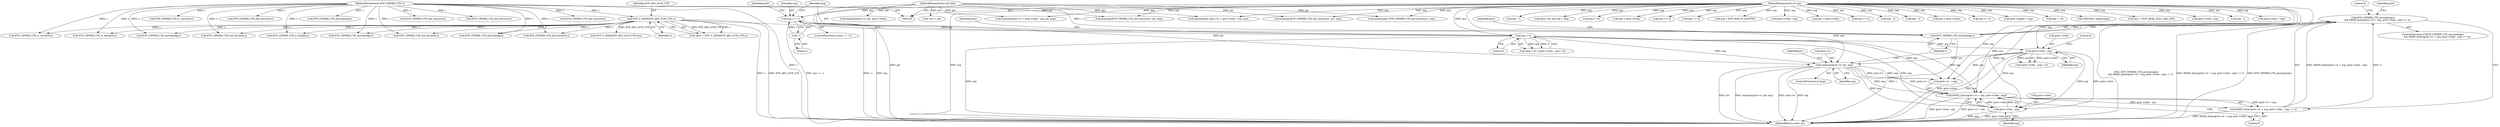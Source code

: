 digraph "0_openssl_00d965474b22b54e4275232bc71ee0c699c5cd21_0@API" {
"1000314" [label="(Call,EVP_CIPHER_CTX_encrypting(c)\n            && RAND_bytes(gctx->iv + arg, gctx->ivlen - arg) <= 0)"];
"1000315" [label="(Call,EVP_CIPHER_CTX_encrypting(c))"];
"1000117" [label="(Call,EVP_C_DATA(EVP_AES_GCM_CTX,c))"];
"1000109" [label="(MethodParameterIn,EVP_CIPHER_CTX *c)"];
"1000317" [label="(Call,RAND_bytes(gctx->iv + arg, gctx->ivlen - arg) <= 0)"];
"1000318" [label="(Call,RAND_bytes(gctx->iv + arg, gctx->ivlen - arg))"];
"1000307" [label="(Call,memcpy(gctx->iv, ptr, arg))"];
"1000112" [label="(MethodParameterIn,void *ptr)"];
"1000293" [label="(Call,arg < 4)"];
"1000271" [label="(Call,arg == -1)"];
"1000111" [label="(MethodParameterIn,int arg)"];
"1000273" [label="(Call,-1)"];
"1000297" [label="(Call,gctx->ivlen - arg)"];
"1000324" [label="(Call,gctx->ivlen - arg)"];
"1000423" [label="(Call,EVP_CIPHER_CTX_encrypting(c))"];
"1000274" [label="(Literal,1)"];
"1000272" [label="(Identifier,arg)"];
"1000498" [label="(Call,EVP_CIPHER_CTX_encrypting(c))"];
"1000490" [label="(Call,arg - 1)"];
"1000297" [label="(Call,gctx->ivlen - arg)"];
"1000229" [label="(Call,memcpy(EVP_CIPHER_CTX_buf_noconst(c), ptr, arg))"];
"1000292" [label="(Call,(arg < 4) || (gctx->ivlen - arg) < 8)"];
"1000230" [label="(Call,EVP_CIPHER_CTX_buf_noconst(c))"];
"1000312" [label="(Identifier,arg)"];
"1000270" [label="(ControlStructure,if (arg == -1))"];
"1000614" [label="(MethodReturn,static int)"];
"1000278" [label="(Identifier,gctx)"];
"1000469" [label="(Call,gctx->tls_aad_len = arg)"];
"1000222" [label="(Call,arg > 16)"];
"1000534" [label="(Call,EVP_C_DATA(EVP_AES_GCM_CTX,out))"];
"1000380" [label="(Call,memcpy(ptr, gctx->iv + gctx->ivlen - arg, arg))"];
"1000118" [label="(Identifier,EVP_AES_GCM_CTX)"];
"1000515" [label="(Call,EVP_CIPHER_CTX_buf_noconst(c))"];
"1000293" [label="(Call,arg < 4)"];
"1000528" [label="(Call,*out = ptr)"];
"1000294" [label="(Identifier,arg)"];
"1000177" [label="(Call,arg > gctx->ivlen)"];
"1000328" [label="(Identifier,arg)"];
"1000367" [label="(Call,arg <= 0)"];
"1000299" [label="(Identifier,gctx)"];
"1000464" [label="(Call,memcpy(EVP_CIPHER_CTX_buf_noconst(c), ptr, arg))"];
"1000329" [label="(Literal,0)"];
"1000167" [label="(Call,arg <= 0)"];
"1000318" [label="(Call,RAND_bytes(gctx->iv + arg, gctx->ivlen - arg))"];
"1000174" [label="(Call,arg > EVP_MAX_IV_LENGTH)"];
"1000572" [label="(Call,EVP_CIPHER_CTX_iv_noconst(c))"];
"1000427" [label="(Call,memcpy(gctx->iv + gctx->ivlen - arg, ptr, arg))"];
"1000432" [label="(Call,gctx->ivlen - arg)"];
"1000307" [label="(Call,memcpy(gctx->iv, ptr, arg))"];
"1000375" [label="(Call,arg = gctx->ivlen)"];
"1000313" [label="(ControlStructure,if (EVP_CIPHER_CTX_encrypting(c)\n            && RAND_bytes(gctx->iv + arg, gctx->ivlen - arg) <= 0))"];
"1000488" [label="(Call,EVP_CIPHER_CTX_buf_noconst(c))"];
"1000244" [label="(Call,arg <= 0)"];
"1000298" [label="(Call,gctx->ivlen)"];
"1000483" [label="(Call,arg - 2)"];
"1000117" [label="(Call,EVP_C_DATA(EVP_AES_GCM_CTX,c))"];
"1000119" [label="(Identifier,c)"];
"1000324" [label="(Call,gctx->ivlen - arg)"];
"1000507" [label="(Call,arg - 2)"];
"1000138" [label="(Call,EVP_CIPHER_CTX_iv_length(c))"];
"1000295" [label="(Literal,4)"];
"1000370" [label="(Call,arg > gctx->ivlen)"];
"1000302" [label="(Literal,8)"];
"1000111" [label="(MethodParameterIn,int arg)"];
"1000225" [label="(Call,EVP_CIPHER_CTX_encrypting(c))"];
"1000311" [label="(Identifier,ptr)"];
"1000115" [label="(Call,*gctx = EVP_C_DATA(EVP_AES_GCM_CTX,c))"];
"1000481" [label="(Call,EVP_CIPHER_CTX_buf_noconst(c))"];
"1000315" [label="(Call,EVP_CIPHER_CTX_encrypting(c))"];
"1000317" [label="(Call,RAND_bytes(gctx->iv + arg, gctx->ivlen - arg) <= 0)"];
"1000109" [label="(MethodParameterIn,EVP_CIPHER_CTX *c)"];
"1000296" [label="(Call,(gctx->ivlen - arg) < 8)"];
"1000188" [label="(Call,EVP_CIPHER_CTX_iv_noconst(c))"];
"1000314" [label="(Call,EVP_CIPHER_CTX_encrypting(c)\n            && RAND_bytes(gctx->iv + arg, gctx->ivlen - arg) <= 0)"];
"1000264" [label="(Call,EVP_CIPHER_CTX_buf_noconst(c))"];
"1000112" [label="(MethodParameterIn,void *ptr)"];
"1000218" [label="(Call,arg <= 0)"];
"1000325" [label="(Call,gctx->ivlen)"];
"1000253" [label="(Call,EVP_CIPHER_CTX_encrypting(c))"];
"1000144" [label="(Call,EVP_CIPHER_CTX_iv_noconst(c))"];
"1000234" [label="(Call,gctx->taglen = arg)"];
"1000248" [label="(Call,arg > 16)"];
"1000198" [label="(Call,OPENSSL_malloc(arg))"];
"1000459" [label="(Call,arg != EVP_AEAD_TLS1_AAD_LEN)"];
"1000273" [label="(Call,-1)"];
"1000331" [label="(Literal,0)"];
"1000386" [label="(Call,gctx->ivlen - arg)"];
"1000271" [label="(Call,arg == -1)"];
"1000465" [label="(Call,EVP_CIPHER_CTX_buf_noconst(c))"];
"1000517" [label="(Call,arg - 1)"];
"1000334" [label="(Identifier,gctx)"];
"1000262" [label="(Call,memcpy(ptr, EVP_CIPHER_CTX_buf_noconst(c), arg))"];
"1000305" [label="(ControlStructure,if (arg))"];
"1000301" [label="(Identifier,arg)"];
"1000208" [label="(Call,gctx->ivlen = arg)"];
"1000308" [label="(Call,gctx->iv)"];
"1000316" [label="(Identifier,c)"];
"1000321" [label="(Identifier,gctx)"];
"1000319" [label="(Call,gctx->iv + arg)"];
"1000505" [label="(Call,EVP_CIPHER_CTX_buf_noconst(c))"];
"1000276" [label="(Call,memcpy(gctx->iv, ptr, gctx->ivlen))"];
"1000314" -> "1000313"  [label="AST: "];
"1000314" -> "1000315"  [label="CFG: "];
"1000314" -> "1000317"  [label="CFG: "];
"1000315" -> "1000314"  [label="AST: "];
"1000317" -> "1000314"  [label="AST: "];
"1000331" -> "1000314"  [label="CFG: "];
"1000334" -> "1000314"  [label="CFG: "];
"1000314" -> "1000614"  [label="DDG: EVP_CIPHER_CTX_encrypting(c)"];
"1000314" -> "1000614"  [label="DDG: EVP_CIPHER_CTX_encrypting(c)\n            && RAND_bytes(gctx->iv + arg, gctx->ivlen - arg) <= 0"];
"1000314" -> "1000614"  [label="DDG: RAND_bytes(gctx->iv + arg, gctx->ivlen - arg) <= 0"];
"1000315" -> "1000314"  [label="DDG: c"];
"1000317" -> "1000314"  [label="DDG: RAND_bytes(gctx->iv + arg, gctx->ivlen - arg)"];
"1000317" -> "1000314"  [label="DDG: 0"];
"1000315" -> "1000316"  [label="CFG: "];
"1000316" -> "1000315"  [label="AST: "];
"1000321" -> "1000315"  [label="CFG: "];
"1000315" -> "1000614"  [label="DDG: c"];
"1000117" -> "1000315"  [label="DDG: c"];
"1000109" -> "1000315"  [label="DDG: c"];
"1000117" -> "1000115"  [label="AST: "];
"1000117" -> "1000119"  [label="CFG: "];
"1000118" -> "1000117"  [label="AST: "];
"1000119" -> "1000117"  [label="AST: "];
"1000115" -> "1000117"  [label="CFG: "];
"1000117" -> "1000614"  [label="DDG: EVP_AES_GCM_CTX"];
"1000117" -> "1000614"  [label="DDG: c"];
"1000117" -> "1000115"  [label="DDG: EVP_AES_GCM_CTX"];
"1000117" -> "1000115"  [label="DDG: c"];
"1000109" -> "1000117"  [label="DDG: c"];
"1000117" -> "1000138"  [label="DDG: c"];
"1000117" -> "1000188"  [label="DDG: c"];
"1000117" -> "1000225"  [label="DDG: c"];
"1000117" -> "1000230"  [label="DDG: c"];
"1000117" -> "1000253"  [label="DDG: c"];
"1000117" -> "1000264"  [label="DDG: c"];
"1000117" -> "1000423"  [label="DDG: c"];
"1000117" -> "1000465"  [label="DDG: c"];
"1000117" -> "1000534"  [label="DDG: EVP_AES_GCM_CTX"];
"1000117" -> "1000572"  [label="DDG: c"];
"1000109" -> "1000108"  [label="AST: "];
"1000109" -> "1000614"  [label="DDG: c"];
"1000109" -> "1000138"  [label="DDG: c"];
"1000109" -> "1000144"  [label="DDG: c"];
"1000109" -> "1000188"  [label="DDG: c"];
"1000109" -> "1000225"  [label="DDG: c"];
"1000109" -> "1000230"  [label="DDG: c"];
"1000109" -> "1000253"  [label="DDG: c"];
"1000109" -> "1000264"  [label="DDG: c"];
"1000109" -> "1000423"  [label="DDG: c"];
"1000109" -> "1000465"  [label="DDG: c"];
"1000109" -> "1000481"  [label="DDG: c"];
"1000109" -> "1000488"  [label="DDG: c"];
"1000109" -> "1000498"  [label="DDG: c"];
"1000109" -> "1000505"  [label="DDG: c"];
"1000109" -> "1000515"  [label="DDG: c"];
"1000109" -> "1000572"  [label="DDG: c"];
"1000317" -> "1000329"  [label="CFG: "];
"1000318" -> "1000317"  [label="AST: "];
"1000329" -> "1000317"  [label="AST: "];
"1000317" -> "1000614"  [label="DDG: RAND_bytes(gctx->iv + arg, gctx->ivlen - arg)"];
"1000318" -> "1000317"  [label="DDG: gctx->iv + arg"];
"1000318" -> "1000317"  [label="DDG: gctx->ivlen - arg"];
"1000318" -> "1000324"  [label="CFG: "];
"1000319" -> "1000318"  [label="AST: "];
"1000324" -> "1000318"  [label="AST: "];
"1000329" -> "1000318"  [label="CFG: "];
"1000318" -> "1000614"  [label="DDG: gctx->iv + arg"];
"1000318" -> "1000614"  [label="DDG: gctx->ivlen - arg"];
"1000307" -> "1000318"  [label="DDG: gctx->iv"];
"1000307" -> "1000318"  [label="DDG: arg"];
"1000293" -> "1000318"  [label="DDG: arg"];
"1000297" -> "1000318"  [label="DDG: arg"];
"1000111" -> "1000318"  [label="DDG: arg"];
"1000324" -> "1000318"  [label="DDG: gctx->ivlen"];
"1000324" -> "1000318"  [label="DDG: arg"];
"1000307" -> "1000305"  [label="AST: "];
"1000307" -> "1000312"  [label="CFG: "];
"1000308" -> "1000307"  [label="AST: "];
"1000311" -> "1000307"  [label="AST: "];
"1000312" -> "1000307"  [label="AST: "];
"1000316" -> "1000307"  [label="CFG: "];
"1000307" -> "1000614"  [label="DDG: arg"];
"1000307" -> "1000614"  [label="DDG: ptr"];
"1000307" -> "1000614"  [label="DDG: memcpy(gctx->iv, ptr, arg)"];
"1000307" -> "1000614"  [label="DDG: gctx->iv"];
"1000112" -> "1000307"  [label="DDG: ptr"];
"1000293" -> "1000307"  [label="DDG: arg"];
"1000297" -> "1000307"  [label="DDG: arg"];
"1000111" -> "1000307"  [label="DDG: arg"];
"1000307" -> "1000319"  [label="DDG: gctx->iv"];
"1000307" -> "1000319"  [label="DDG: arg"];
"1000307" -> "1000324"  [label="DDG: arg"];
"1000112" -> "1000108"  [label="AST: "];
"1000112" -> "1000614"  [label="DDG: ptr"];
"1000112" -> "1000229"  [label="DDG: ptr"];
"1000112" -> "1000262"  [label="DDG: ptr"];
"1000112" -> "1000276"  [label="DDG: ptr"];
"1000112" -> "1000380"  [label="DDG: ptr"];
"1000112" -> "1000427"  [label="DDG: ptr"];
"1000112" -> "1000464"  [label="DDG: ptr"];
"1000112" -> "1000528"  [label="DDG: ptr"];
"1000293" -> "1000292"  [label="AST: "];
"1000293" -> "1000295"  [label="CFG: "];
"1000294" -> "1000293"  [label="AST: "];
"1000295" -> "1000293"  [label="AST: "];
"1000299" -> "1000293"  [label="CFG: "];
"1000292" -> "1000293"  [label="CFG: "];
"1000293" -> "1000614"  [label="DDG: arg"];
"1000293" -> "1000292"  [label="DDG: arg"];
"1000293" -> "1000292"  [label="DDG: 4"];
"1000271" -> "1000293"  [label="DDG: arg"];
"1000111" -> "1000293"  [label="DDG: arg"];
"1000293" -> "1000297"  [label="DDG: arg"];
"1000293" -> "1000319"  [label="DDG: arg"];
"1000293" -> "1000324"  [label="DDG: arg"];
"1000271" -> "1000270"  [label="AST: "];
"1000271" -> "1000273"  [label="CFG: "];
"1000272" -> "1000271"  [label="AST: "];
"1000273" -> "1000271"  [label="AST: "];
"1000278" -> "1000271"  [label="CFG: "];
"1000294" -> "1000271"  [label="CFG: "];
"1000271" -> "1000614"  [label="DDG: -1"];
"1000271" -> "1000614"  [label="DDG: arg"];
"1000271" -> "1000614"  [label="DDG: arg == -1"];
"1000111" -> "1000271"  [label="DDG: arg"];
"1000273" -> "1000271"  [label="DDG: 1"];
"1000111" -> "1000108"  [label="AST: "];
"1000111" -> "1000614"  [label="DDG: arg"];
"1000111" -> "1000167"  [label="DDG: arg"];
"1000111" -> "1000174"  [label="DDG: arg"];
"1000111" -> "1000177"  [label="DDG: arg"];
"1000111" -> "1000198"  [label="DDG: arg"];
"1000111" -> "1000208"  [label="DDG: arg"];
"1000111" -> "1000218"  [label="DDG: arg"];
"1000111" -> "1000222"  [label="DDG: arg"];
"1000111" -> "1000229"  [label="DDG: arg"];
"1000111" -> "1000234"  [label="DDG: arg"];
"1000111" -> "1000244"  [label="DDG: arg"];
"1000111" -> "1000248"  [label="DDG: arg"];
"1000111" -> "1000262"  [label="DDG: arg"];
"1000111" -> "1000297"  [label="DDG: arg"];
"1000111" -> "1000319"  [label="DDG: arg"];
"1000111" -> "1000324"  [label="DDG: arg"];
"1000111" -> "1000367"  [label="DDG: arg"];
"1000111" -> "1000370"  [label="DDG: arg"];
"1000111" -> "1000375"  [label="DDG: arg"];
"1000111" -> "1000386"  [label="DDG: arg"];
"1000111" -> "1000380"  [label="DDG: arg"];
"1000111" -> "1000432"  [label="DDG: arg"];
"1000111" -> "1000427"  [label="DDG: arg"];
"1000111" -> "1000459"  [label="DDG: arg"];
"1000111" -> "1000464"  [label="DDG: arg"];
"1000111" -> "1000469"  [label="DDG: arg"];
"1000111" -> "1000483"  [label="DDG: arg"];
"1000111" -> "1000490"  [label="DDG: arg"];
"1000111" -> "1000507"  [label="DDG: arg"];
"1000111" -> "1000517"  [label="DDG: arg"];
"1000273" -> "1000274"  [label="CFG: "];
"1000274" -> "1000273"  [label="AST: "];
"1000297" -> "1000296"  [label="AST: "];
"1000297" -> "1000301"  [label="CFG: "];
"1000298" -> "1000297"  [label="AST: "];
"1000301" -> "1000297"  [label="AST: "];
"1000302" -> "1000297"  [label="CFG: "];
"1000297" -> "1000614"  [label="DDG: gctx->ivlen"];
"1000297" -> "1000614"  [label="DDG: arg"];
"1000297" -> "1000296"  [label="DDG: gctx->ivlen"];
"1000297" -> "1000296"  [label="DDG: arg"];
"1000297" -> "1000319"  [label="DDG: arg"];
"1000297" -> "1000324"  [label="DDG: gctx->ivlen"];
"1000297" -> "1000324"  [label="DDG: arg"];
"1000324" -> "1000328"  [label="CFG: "];
"1000325" -> "1000324"  [label="AST: "];
"1000328" -> "1000324"  [label="AST: "];
"1000324" -> "1000614"  [label="DDG: arg"];
"1000324" -> "1000614"  [label="DDG: gctx->ivlen"];
}
